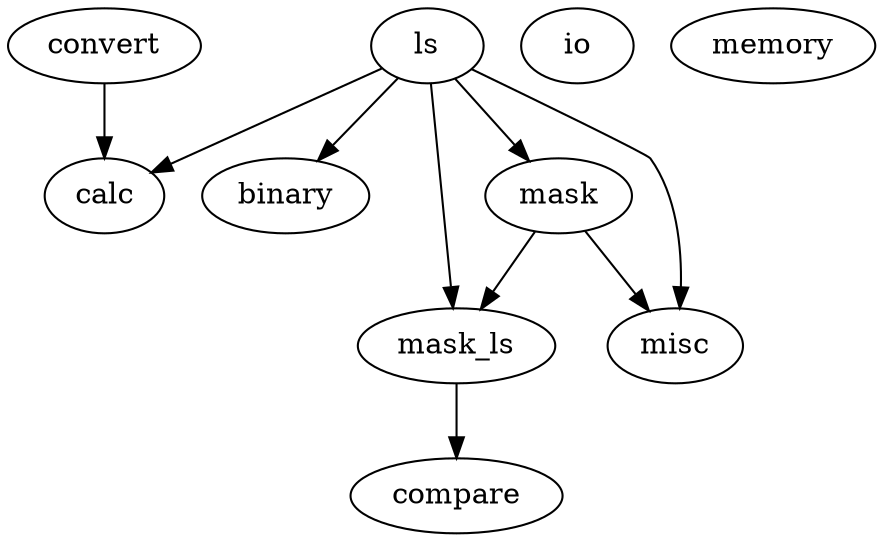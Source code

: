 strict digraph  {
ls;
calc;
convert;
io;
memory;
binary;
mask_ls;
mask;
compare;
misc;
ls -> calc;
ls -> binary;
ls -> mask_ls;
ls -> mask;
ls -> misc;
convert -> calc;
mask_ls -> compare;
mask -> mask_ls;
mask -> misc;
}
